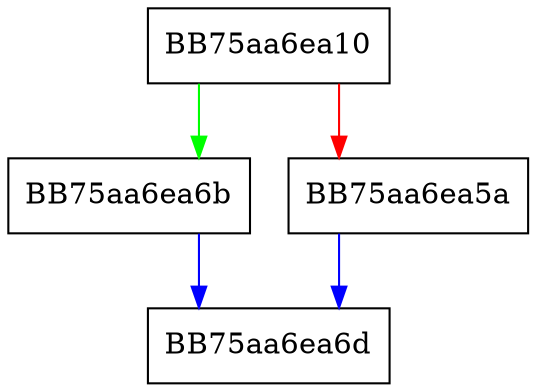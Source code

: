 digraph vxd_ProcessLX {
  node [shape="box"];
  graph [splines=ortho];
  BB75aa6ea10 -> BB75aa6ea6b [color="green"];
  BB75aa6ea10 -> BB75aa6ea5a [color="red"];
  BB75aa6ea5a -> BB75aa6ea6d [color="blue"];
  BB75aa6ea6b -> BB75aa6ea6d [color="blue"];
}